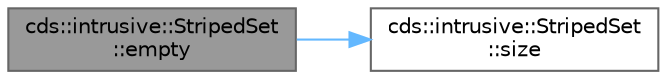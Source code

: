 digraph "cds::intrusive::StripedSet::empty"
{
 // LATEX_PDF_SIZE
  bgcolor="transparent";
  edge [fontname=Helvetica,fontsize=10,labelfontname=Helvetica,labelfontsize=10];
  node [fontname=Helvetica,fontsize=10,shape=box,height=0.2,width=0.4];
  rankdir="LR";
  Node1 [id="Node000001",label="cds::intrusive::StripedSet\l::empty",height=0.2,width=0.4,color="gray40", fillcolor="grey60", style="filled", fontcolor="black",tooltip="Checks if the set is empty"];
  Node1 -> Node2 [id="edge1_Node000001_Node000002",color="steelblue1",style="solid",tooltip=" "];
  Node2 [id="Node000002",label="cds::intrusive::StripedSet\l::size",height=0.2,width=0.4,color="grey40", fillcolor="white", style="filled",URL="$classcds_1_1intrusive_1_1_striped_set.html#a49c092c8ee3f7068d59f5f1aed4321a9",tooltip="Returns item count in the set"];
}
